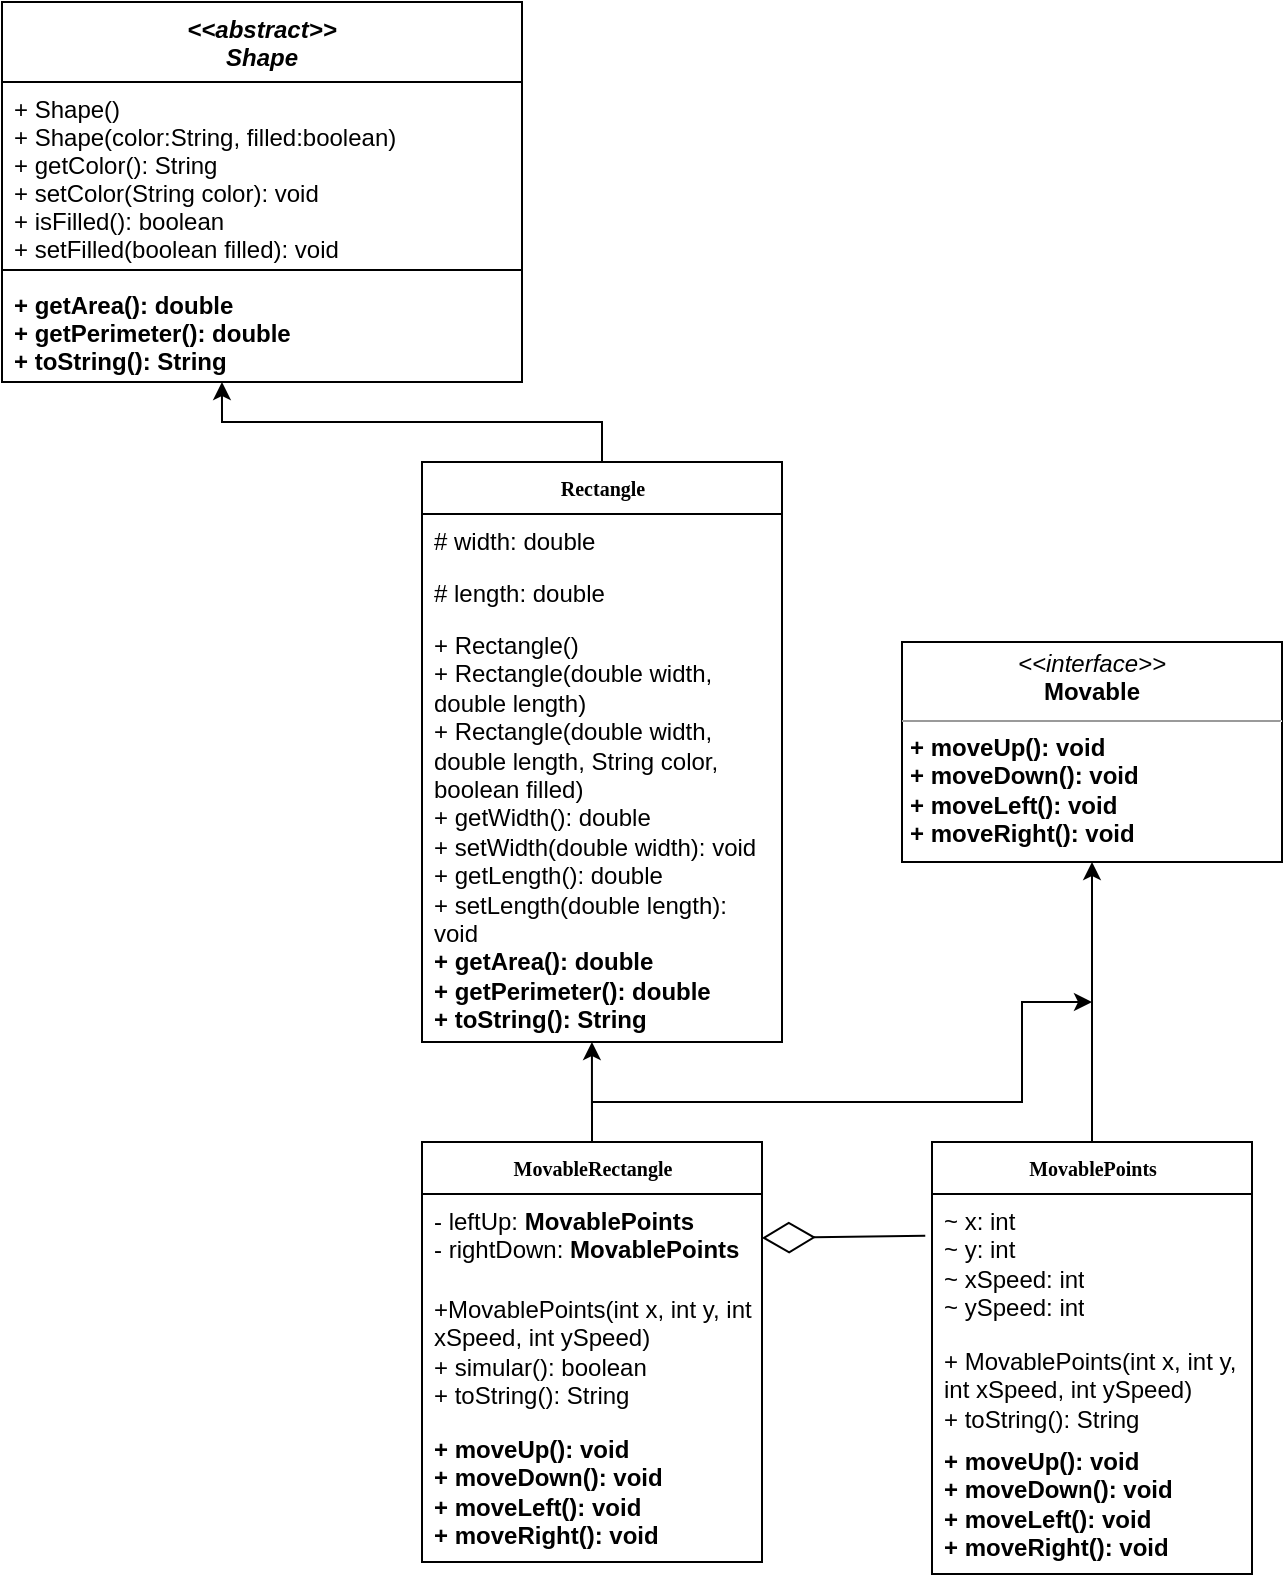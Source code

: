 <mxfile version="13.9.9" type="device"><diagram name="Page-1" id="c4acf3e9-155e-7222-9cf6-157b1a14988f"><mxGraphModel dx="865" dy="506" grid="1" gridSize="10" guides="1" tooltips="1" connect="1" arrows="1" fold="1" page="1" pageScale="1" pageWidth="850" pageHeight="1100" background="#ffffff" math="0" shadow="0"><root><mxCell id="0"/><mxCell id="1" parent="0"/><mxCell id="da6Jbj5F9P7Aeg4yJMcP-1" style="edgeStyle=orthogonalEdgeStyle;rounded=0;orthogonalLoop=1;jettySize=auto;html=1;exitX=0.5;exitY=0;exitDx=0;exitDy=0;entryX=0.423;entryY=1;entryDx=0;entryDy=0;entryPerimeter=0;" edge="1" parent="1" source="17acba5748e5396b-30" target="zzBUbKRTU0ExfQHecpJ2-5"><mxGeometry relative="1" as="geometry"/></mxCell><mxCell id="17acba5748e5396b-30" value="&lt;b&gt;Rectangle&lt;/b&gt;" style="swimlane;html=1;fontStyle=0;childLayout=stackLayout;horizontal=1;startSize=26;fillColor=none;horizontalStack=0;resizeParent=1;resizeLast=0;collapsible=1;marginBottom=0;swimlaneFillColor=#ffffff;rounded=0;shadow=0;comic=0;labelBackgroundColor=none;strokeWidth=1;fontFamily=Verdana;fontSize=10;align=center;" parent="1" vertex="1"><mxGeometry x="380" y="280" width="180" height="290" as="geometry"/></mxCell><mxCell id="17acba5748e5396b-31" value="# width: double" style="text;html=1;strokeColor=none;fillColor=none;align=left;verticalAlign=top;spacingLeft=4;spacingRight=4;whiteSpace=wrap;overflow=hidden;rotatable=0;points=[[0,0.5],[1,0.5]];portConstraint=eastwest;" parent="17acba5748e5396b-30" vertex="1"><mxGeometry y="26" width="180" height="26" as="geometry"/></mxCell><mxCell id="17acba5748e5396b-32" value="# length: double" style="text;html=1;strokeColor=none;fillColor=none;align=left;verticalAlign=top;spacingLeft=4;spacingRight=4;whiteSpace=wrap;overflow=hidden;rotatable=0;points=[[0,0.5],[1,0.5]];portConstraint=eastwest;" parent="17acba5748e5396b-30" vertex="1"><mxGeometry y="52" width="180" height="26" as="geometry"/></mxCell><mxCell id="17acba5748e5396b-33" value="+ Rectangle()&lt;br&gt;+ Rectangle(double width, double length)&lt;br&gt;+ Rectangle(double width, double length, String color, boolean filled)&lt;br&gt;+ getWidth(): double&lt;br&gt;+ setWidth(double width): void&lt;br&gt;+ getLength(): double&lt;br&gt;+ setLength(double length): void&lt;br&gt;&lt;b&gt;+ getArea(): double&lt;br&gt;+ getPerimeter(): double&lt;br&gt;+ toString(): String&lt;/b&gt;" style="text;html=1;strokeColor=none;fillColor=none;align=left;verticalAlign=top;spacingLeft=4;spacingRight=4;whiteSpace=wrap;overflow=hidden;rotatable=0;points=[[0,0.5],[1,0.5]];portConstraint=eastwest;" parent="17acba5748e5396b-30" vertex="1"><mxGeometry y="78" width="180" height="212" as="geometry"/></mxCell><mxCell id="5d2195bd80daf111-18" value="&lt;p style=&quot;margin: 0px ; margin-top: 4px ; text-align: center&quot;&gt;&lt;i&gt;&amp;lt;&amp;lt;interface&amp;gt;&amp;gt;&lt;/i&gt;&lt;br&gt;&lt;b&gt;Movable&lt;/b&gt;&lt;/p&gt;&lt;hr size=&quot;1&quot;&gt;&lt;p style=&quot;margin: 0px ; margin-left: 4px&quot;&gt;&lt;b&gt;+ moveUp(): void&lt;br&gt;+ moveDown(): void&lt;/b&gt;&lt;/p&gt;&lt;p style=&quot;margin: 0px ; margin-left: 4px&quot;&gt;&lt;b&gt;+ moveLeft(): void&lt;br&gt;&lt;/b&gt;&lt;/p&gt;&lt;p style=&quot;margin: 0px ; margin-left: 4px&quot;&gt;&lt;b&gt;+ moveRight(): void&lt;/b&gt;&lt;br&gt;&lt;/p&gt;" style="verticalAlign=top;align=left;overflow=fill;fontSize=12;fontFamily=Helvetica;html=1;rounded=0;shadow=0;comic=0;labelBackgroundColor=none;strokeWidth=1" parent="1" vertex="1"><mxGeometry x="620" y="370" width="190" height="110" as="geometry"/></mxCell><mxCell id="zzBUbKRTU0ExfQHecpJ2-2" value="&lt;&lt;abstract&gt;&gt;&#10;Shape" style="swimlane;fontStyle=3;align=center;verticalAlign=top;childLayout=stackLayout;horizontal=1;startSize=40;horizontalStack=0;resizeParent=1;resizeParentMax=0;resizeLast=0;collapsible=1;marginBottom=0;" parent="1" vertex="1"><mxGeometry x="170" y="50" width="260" height="190" as="geometry"/></mxCell><mxCell id="zzBUbKRTU0ExfQHecpJ2-3" value="+ Shape()&#10;+ Shape(color:String, filled:boolean)&#10;+ getColor(): String&#10;+ setColor(String color): void&#10;+ isFilled(): boolean&#10;+ setFilled(boolean filled): void" style="text;strokeColor=none;fillColor=none;align=left;verticalAlign=top;spacingLeft=4;spacingRight=4;overflow=hidden;rotatable=0;points=[[0,0.5],[1,0.5]];portConstraint=eastwest;" parent="zzBUbKRTU0ExfQHecpJ2-2" vertex="1"><mxGeometry y="40" width="260" height="90" as="geometry"/></mxCell><mxCell id="zzBUbKRTU0ExfQHecpJ2-4" value="" style="line;strokeWidth=1;fillColor=none;align=left;verticalAlign=middle;spacingTop=-1;spacingLeft=3;spacingRight=3;rotatable=0;labelPosition=right;points=[];portConstraint=eastwest;" parent="zzBUbKRTU0ExfQHecpJ2-2" vertex="1"><mxGeometry y="130" width="260" height="8" as="geometry"/></mxCell><mxCell id="zzBUbKRTU0ExfQHecpJ2-5" value="+ getArea(): double&#10;+ getPerimeter(): double&#10;+ toString(): String&#10;&#10;" style="text;strokeColor=none;fillColor=none;align=left;verticalAlign=top;spacingLeft=4;spacingRight=4;overflow=hidden;rotatable=0;points=[[0,0.5],[1,0.5]];portConstraint=eastwest;fontStyle=1" parent="zzBUbKRTU0ExfQHecpJ2-2" vertex="1"><mxGeometry y="138" width="260" height="52" as="geometry"/></mxCell><mxCell id="da6Jbj5F9P7Aeg4yJMcP-5" style="edgeStyle=orthogonalEdgeStyle;rounded=0;orthogonalLoop=1;jettySize=auto;html=1;exitX=0.5;exitY=0;exitDx=0;exitDy=0;entryX=0.5;entryY=1;entryDx=0;entryDy=0;" edge="1" parent="1" source="zzBUbKRTU0ExfQHecpJ2-6" target="5d2195bd80daf111-18"><mxGeometry relative="1" as="geometry"/></mxCell><mxCell id="zzBUbKRTU0ExfQHecpJ2-6" value="&lt;b&gt;MovablePoints&lt;/b&gt;" style="swimlane;html=1;fontStyle=0;childLayout=stackLayout;horizontal=1;startSize=26;fillColor=none;horizontalStack=0;resizeParent=1;resizeLast=0;collapsible=1;marginBottom=0;swimlaneFillColor=#ffffff;rounded=0;shadow=0;comic=0;labelBackgroundColor=none;strokeWidth=1;fontFamily=Verdana;fontSize=10;align=center;" parent="1" vertex="1"><mxGeometry x="635" y="620" width="160" height="216" as="geometry"/></mxCell><mxCell id="zzBUbKRTU0ExfQHecpJ2-7" value="~ x: int&lt;br&gt;~ y: int&lt;br&gt;~ xSpeed: int&lt;br&gt;~ ySpeed: int" style="text;html=1;strokeColor=none;fillColor=none;align=left;verticalAlign=top;spacingLeft=4;spacingRight=4;whiteSpace=wrap;overflow=hidden;rotatable=0;points=[[0,0.5],[1,0.5]];portConstraint=eastwest;" parent="zzBUbKRTU0ExfQHecpJ2-6" vertex="1"><mxGeometry y="26" width="160" height="70" as="geometry"/></mxCell><mxCell id="zzBUbKRTU0ExfQHecpJ2-8" value="+ MovablePoints(int x, int y, int xSpeed, int ySpeed)&lt;br&gt;+ toString(): String&amp;nbsp;" style="text;html=1;strokeColor=none;fillColor=none;align=left;verticalAlign=top;spacingLeft=4;spacingRight=4;whiteSpace=wrap;overflow=hidden;rotatable=0;points=[[0,0.5],[1,0.5]];portConstraint=eastwest;" parent="zzBUbKRTU0ExfQHecpJ2-6" vertex="1"><mxGeometry y="96" width="160" height="50" as="geometry"/></mxCell><mxCell id="zzBUbKRTU0ExfQHecpJ2-9" value="&lt;b&gt;+ moveUp(): void&lt;br&gt;+ moveDown(): void&lt;br&gt;+ moveLeft(): void&lt;br&gt;+ moveRight(): void&lt;/b&gt;" style="text;html=1;strokeColor=none;fillColor=none;align=left;verticalAlign=top;spacingLeft=4;spacingRight=4;whiteSpace=wrap;overflow=hidden;rotatable=0;points=[[0,0.5],[1,0.5]];portConstraint=eastwest;" parent="zzBUbKRTU0ExfQHecpJ2-6" vertex="1"><mxGeometry y="146" width="160" height="70" as="geometry"/></mxCell><mxCell id="da6Jbj5F9P7Aeg4yJMcP-3" style="edgeStyle=orthogonalEdgeStyle;rounded=0;orthogonalLoop=1;jettySize=auto;html=1;exitX=0.5;exitY=0;exitDx=0;exitDy=0;entryX=0.472;entryY=1;entryDx=0;entryDy=0;entryPerimeter=0;" edge="1" parent="1" source="zzBUbKRTU0ExfQHecpJ2-10" target="17acba5748e5396b-33"><mxGeometry relative="1" as="geometry"/></mxCell><mxCell id="da6Jbj5F9P7Aeg4yJMcP-4" style="edgeStyle=orthogonalEdgeStyle;rounded=0;orthogonalLoop=1;jettySize=auto;html=1;exitX=0.5;exitY=0;exitDx=0;exitDy=0;" edge="1" parent="1" source="zzBUbKRTU0ExfQHecpJ2-10"><mxGeometry relative="1" as="geometry"><mxPoint x="715" y="550" as="targetPoint"/><Array as="points"><mxPoint x="465" y="600"/><mxPoint x="680" y="600"/><mxPoint x="680" y="550"/><mxPoint x="715" y="550"/></Array></mxGeometry></mxCell><mxCell id="zzBUbKRTU0ExfQHecpJ2-10" value="&lt;b&gt;MovableRectangle&lt;/b&gt;" style="swimlane;html=1;fontStyle=0;childLayout=stackLayout;horizontal=1;startSize=26;fillColor=none;horizontalStack=0;resizeParent=1;resizeLast=0;collapsible=1;marginBottom=0;swimlaneFillColor=#ffffff;rounded=0;shadow=0;comic=0;labelBackgroundColor=none;strokeWidth=1;fontFamily=Verdana;fontSize=10;align=center;" parent="1" vertex="1"><mxGeometry x="380" y="620" width="170" height="210" as="geometry"/></mxCell><mxCell id="zzBUbKRTU0ExfQHecpJ2-11" value="- leftUp:&amp;nbsp;&lt;b&gt;MovablePoints&lt;/b&gt;&lt;br&gt;- rightDown:&amp;nbsp;&lt;b&gt;MovablePoints&lt;/b&gt;" style="text;html=1;strokeColor=none;fillColor=none;align=left;verticalAlign=top;spacingLeft=4;spacingRight=4;whiteSpace=wrap;overflow=hidden;rotatable=0;points=[[0,0.5],[1,0.5]];portConstraint=eastwest;" parent="zzBUbKRTU0ExfQHecpJ2-10" vertex="1"><mxGeometry y="26" width="170" height="44" as="geometry"/></mxCell><mxCell id="zzBUbKRTU0ExfQHecpJ2-12" value="+MovablePoints(int x, int y, int xSpeed, int ySpeed)&lt;br&gt;+ simular(): boolean&lt;br&gt;+ toString(): String" style="text;html=1;strokeColor=none;fillColor=none;align=left;verticalAlign=top;spacingLeft=4;spacingRight=4;whiteSpace=wrap;overflow=hidden;rotatable=0;points=[[0,0.5],[1,0.5]];portConstraint=eastwest;" parent="zzBUbKRTU0ExfQHecpJ2-10" vertex="1"><mxGeometry y="70" width="170" height="70" as="geometry"/></mxCell><mxCell id="zzBUbKRTU0ExfQHecpJ2-13" value="&lt;b&gt;+ moveUp(): void&lt;br&gt;+ moveDown(): void&lt;br&gt;+ moveLeft(): void&lt;br&gt;+ moveRight(): void&lt;/b&gt;" style="text;html=1;strokeColor=none;fillColor=none;align=left;verticalAlign=top;spacingLeft=4;spacingRight=4;whiteSpace=wrap;overflow=hidden;rotatable=0;points=[[0,0.5],[1,0.5]];portConstraint=eastwest;" parent="zzBUbKRTU0ExfQHecpJ2-10" vertex="1"><mxGeometry y="140" width="170" height="70" as="geometry"/></mxCell><mxCell id="zzBUbKRTU0ExfQHecpJ2-43" value="" style="endArrow=diamondThin;endFill=0;endSize=24;html=1;entryX=1;entryY=0.5;entryDx=0;entryDy=0;exitX=-0.021;exitY=0.298;exitDx=0;exitDy=0;exitPerimeter=0;" parent="1" target="zzBUbKRTU0ExfQHecpJ2-11" edge="1" source="zzBUbKRTU0ExfQHecpJ2-7"><mxGeometry width="160" relative="1" as="geometry"><mxPoint x="599" y="668" as="sourcePoint"/><mxPoint x="540" y="698" as="targetPoint"/></mxGeometry></mxCell></root></mxGraphModel></diagram></mxfile>